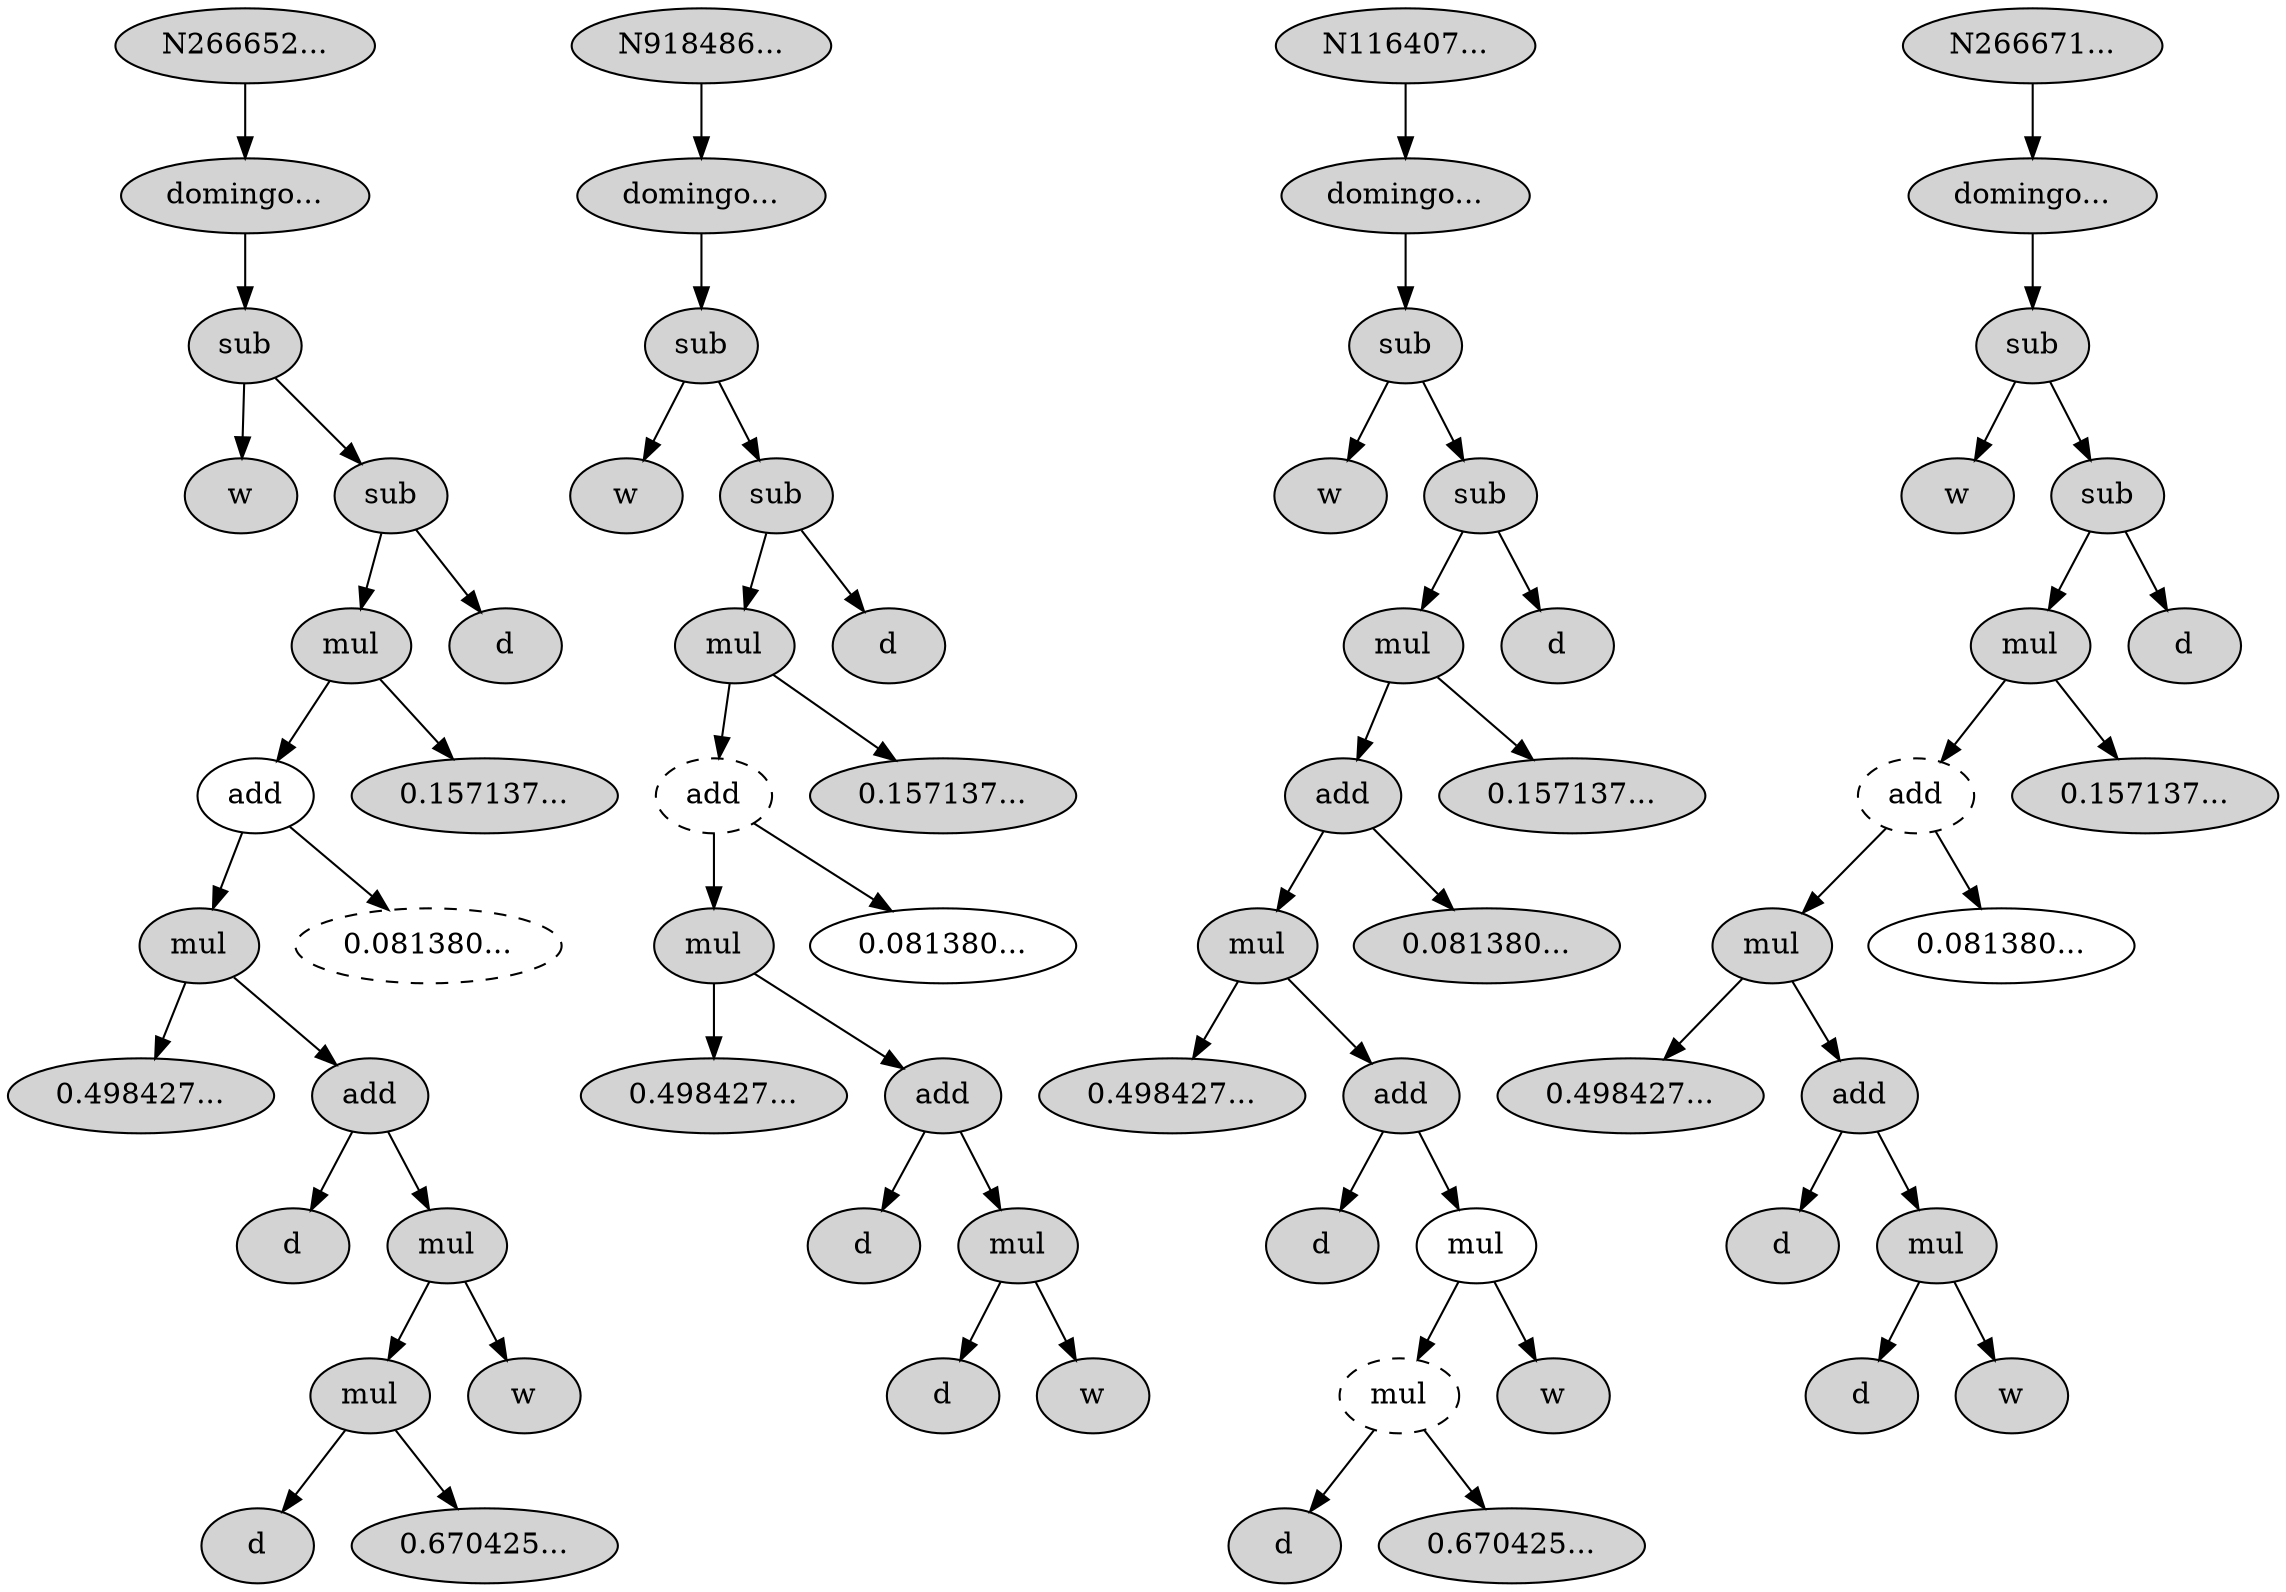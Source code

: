 digraph Population_3 {
N266652[ style="filled"  label="N266652..."];
N266652 -> N266653;
N266653[ style="filled"  label="domingo..."];
N266653 -> N266654;
N266654[ style="filled"  label="sub"];
N266654 -> N266655;
N266655[ style="filled"  label="w"];
N266654 -> N266656;
N266656[ style="filled"  label="sub"];
N266656 -> N266657;
N266657[ style="filled"  label="mul"];
N266657 -> N266658;
N266658[ style="solid"  label="add"];
N266658 -> N266659;
N266659[ style="filled"  label="mul"];
N266659 -> N266660;
N266660[ style="filled"  label="0.498427..."];
N266659 -> N266661;
N266661[ style="filled"  label="add"];
N266661 -> N266662;
N266662[ style="filled"  label="d"];
N266661 -> N266663;
N266663[ style="filled"  label="mul"];
N266663 -> N266664;
N266664[ style="filled"  label="mul"];
N266664 -> N266665;
N266665[ style="filled"  label="d"];
N266664 -> N266666;
N266666[ style="filled"  label="0.670425..."];
N266663 -> N266667;
N266667[ style="filled"  label="w"];
N266658 -> N266685;
N266685[ style="dashed"  label="0.081380..."];
N266657 -> N266669;
N266669[ style="filled"  label="0.157137..."];
N266656 -> N266670;
N266670[ style="filled"  label="d"];

N918486[ style="filled"  label="N918486..."];
N918486 -> N918487;
N918487[ style="filled"  label="domingo..."];
N918487 -> N918488;
N918488[ style="filled"  label="sub"];
N918488 -> N918489;
N918489[ style="filled"  label="w"];
N918488 -> N918490;
N918490[ style="filled"  label="sub"];
N918490 -> N918491;
N918491[ style="filled"  label="mul"];
N918491 -> N918492;
N918492[ style="dashed"  label="add"];
N918492 -> N918493;
N918493[ style="filled"  label="mul"];
N918493 -> N918494;
N918494[ style="filled"  label="0.498427..."];
N918493 -> N918495;
N918495[ style="filled"  label="add"];
N918495 -> N918496;
N918496[ style="filled"  label="d"];
N918495 -> N918497;
N918497[ style="filled"  label="mul"];
N918497 -> N918498;
N918498[ style="filled"  label="d"];
N918497 -> N918499;
N918499[ style="filled"  label="w"];
N918492 -> N918485;
N918485[ style="solid"  label="0.081380..."];
N918491 -> N918501;
N918501[ style="filled"  label="0.157137..."];
N918490 -> N918502;
N918502[ style="filled"  label="d"];

N116407[ style="filled"  label="N116407..."];
N116407 -> N116408;
N116408[ style="filled"  label="domingo..."];
N116408 -> N116409;
N116409[ style="filled"  label="sub"];
N116409 -> N116410;
N116410[ style="filled"  label="w"];
N116409 -> N116411;
N116411[ style="filled"  label="sub"];
N116411 -> N116412;
N116412[ style="filled"  label="mul"];
N116412 -> N116413;
N116413[ style="filled"  label="add"];
N116413 -> N116414;
N116414[ style="filled"  label="mul"];
N116414 -> N116415;
N116415[ style="filled"  label="0.498427..."];
N116414 -> N116416;
N116416[ style="filled"  label="add"];
N116416 -> N116417;
N116417[ style="filled"  label="d"];
N116416 -> N116418;
N116418[ style="solid"  label="mul"];
N116418 -> N116426;
N116426[ style="dashed"  label="mul"];
N116426 -> N116427;
N116427[ style="filled"  label="d"];
N116426 -> N116428;
N116428[ style="filled"  label="0.670425..."];
N116418 -> N116420;
N116420[ style="filled"  label="w"];
N116413 -> N116421;
N116421[ style="filled"  label="0.081380..."];
N116412 -> N116422;
N116422[ style="filled"  label="0.157137..."];
N116411 -> N116423;
N116423[ style="filled"  label="d"];

N266671[ style="filled"  label="N266671..."];
N266671 -> N266672;
N266672[ style="filled"  label="domingo..."];
N266672 -> N266673;
N266673[ style="filled"  label="sub"];
N266673 -> N266674;
N266674[ style="filled"  label="w"];
N266673 -> N266675;
N266675[ style="filled"  label="sub"];
N266675 -> N266676;
N266676[ style="filled"  label="mul"];
N266676 -> N266677;
N266677[ style="dashed"  label="add"];
N266677 -> N266678;
N266678[ style="filled"  label="mul"];
N266678 -> N266679;
N266679[ style="filled"  label="0.498427..."];
N266678 -> N266680;
N266680[ style="filled"  label="add"];
N266680 -> N266681;
N266681[ style="filled"  label="d"];
N266680 -> N266682;
N266682[ style="filled"  label="mul"];
N266682 -> N266683;
N266683[ style="filled"  label="d"];
N266682 -> N266684;
N266684[ style="filled"  label="w"];
N266677 -> N266668;
N266668[ style="solid"  label="0.081380..."];
N266676 -> N266686;
N266686[ style="filled"  label="0.157137..."];
N266675 -> N266687;
N266687[ style="filled"  label="d"];

}
